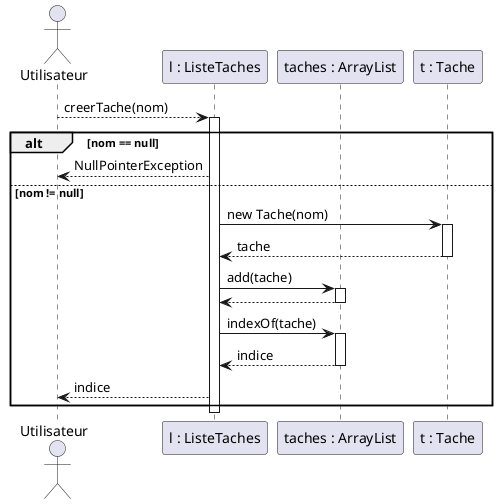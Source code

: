 @startuml
actor Utilisateur
participant "l : ListeTaches" as L
participant "taches : ArrayList" as A
participant "t : Tache" as T

Utilisateur --> L : creerTache(nom)
activate L
alt nom == null
    L --> Utilisateur : NullPointerException
else nom != null
    L -> T : new Tache(nom)
    activate T
    T --> L : tache
    deactivate T
    L -> A : add(tache)
    activate A
    A --> L
    deactivate A
    L -> A : indexOf(tache)
    activate A
    A --> L : indice
    deactivate A
    L --> Utilisateur : indice
end
deactivate L
@enduml
